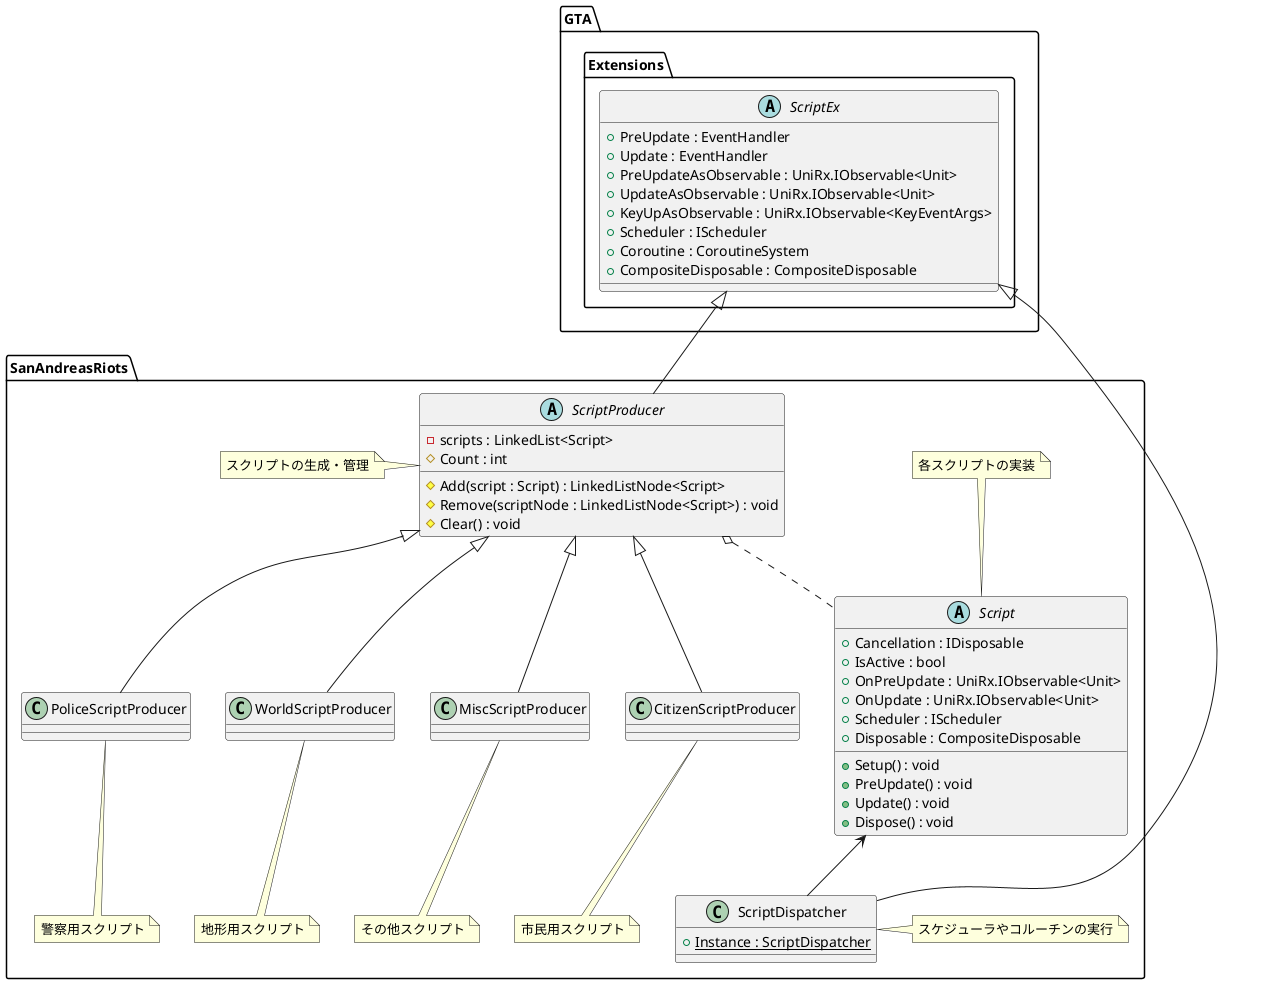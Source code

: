 @startuml SanAndreasRiotsClassDiagram

namespace SanAndreasRiots {    

    abstract class ScriptProducer {
        - scripts : LinkedList<Script>
        # Count : int
        # Add(script : Script) : LinkedListNode<Script>
        # Remove(scriptNode : LinkedListNode<Script>) : void
        # Clear() : void
    }
    note left : スクリプトの生成・管理

    abstract class Script {
        + Cancellation : IDisposable
        + IsActive : bool
        + OnPreUpdate : UniRx.IObservable<Unit>
        + OnUpdate : UniRx.IObservable<Unit>
        + Scheduler : IScheduler
        + Disposable : CompositeDisposable
        + Setup() : void
        + PreUpdate() : void
        + Update() : void
        + Dispose() : void
    }
    note top: 各スクリプトの実装

    class CitizenScriptProducer {

    }
    note bottom : 市民用スクリプト

    class PoliceScriptProducer {

    }
    note bottom : 警察用スクリプト

    class WorldScriptProducer {

    }
    note bottom : 地形用スクリプト

    class MiscScriptProducer {
        
    }
    note bottom : その他スクリプト

    class ScriptDispatcher {
        + {static} Instance : ScriptDispatcher
    }
    note right : スケジューラやコルーチンの実行

}

namespace GTA.Extensions {

    abstract class ScriptEx {
        + PreUpdate : EventHandler
        + Update : EventHandler
        + PreUpdateAsObservable : UniRx.IObservable<Unit>
        + UpdateAsObservable : UniRx.IObservable<Unit>
        + KeyUpAsObservable : UniRx.IObservable<KeyEventArgs>
        + Scheduler : IScheduler
        + Coroutine : CoroutineSystem
        + CompositeDisposable : CompositeDisposable
    }

}

GTA.Extensions.ScriptEx <|-- SanAndreasRiots.ScriptDispatcher
GTA.Extensions.ScriptEx <|-- SanAndreasRiots.ScriptProducer
SanAndreasRiots.ScriptProducer <|-- SanAndreasRiots.CitizenScriptProducer
SanAndreasRiots.ScriptProducer <|-- SanAndreasRiots.PoliceScriptProducer
SanAndreasRiots.ScriptProducer <|-- SanAndreasRiots.WorldScriptProducer
SanAndreasRiots.ScriptProducer <|-- SanAndreasRiots.MiscScriptProducer
SanAndreasRiots.ScriptProducer o.. SanAndreasRiots.Script
SanAndreasRiots.Script <-- SanAndreasRiots.ScriptDispatcher

@enduml